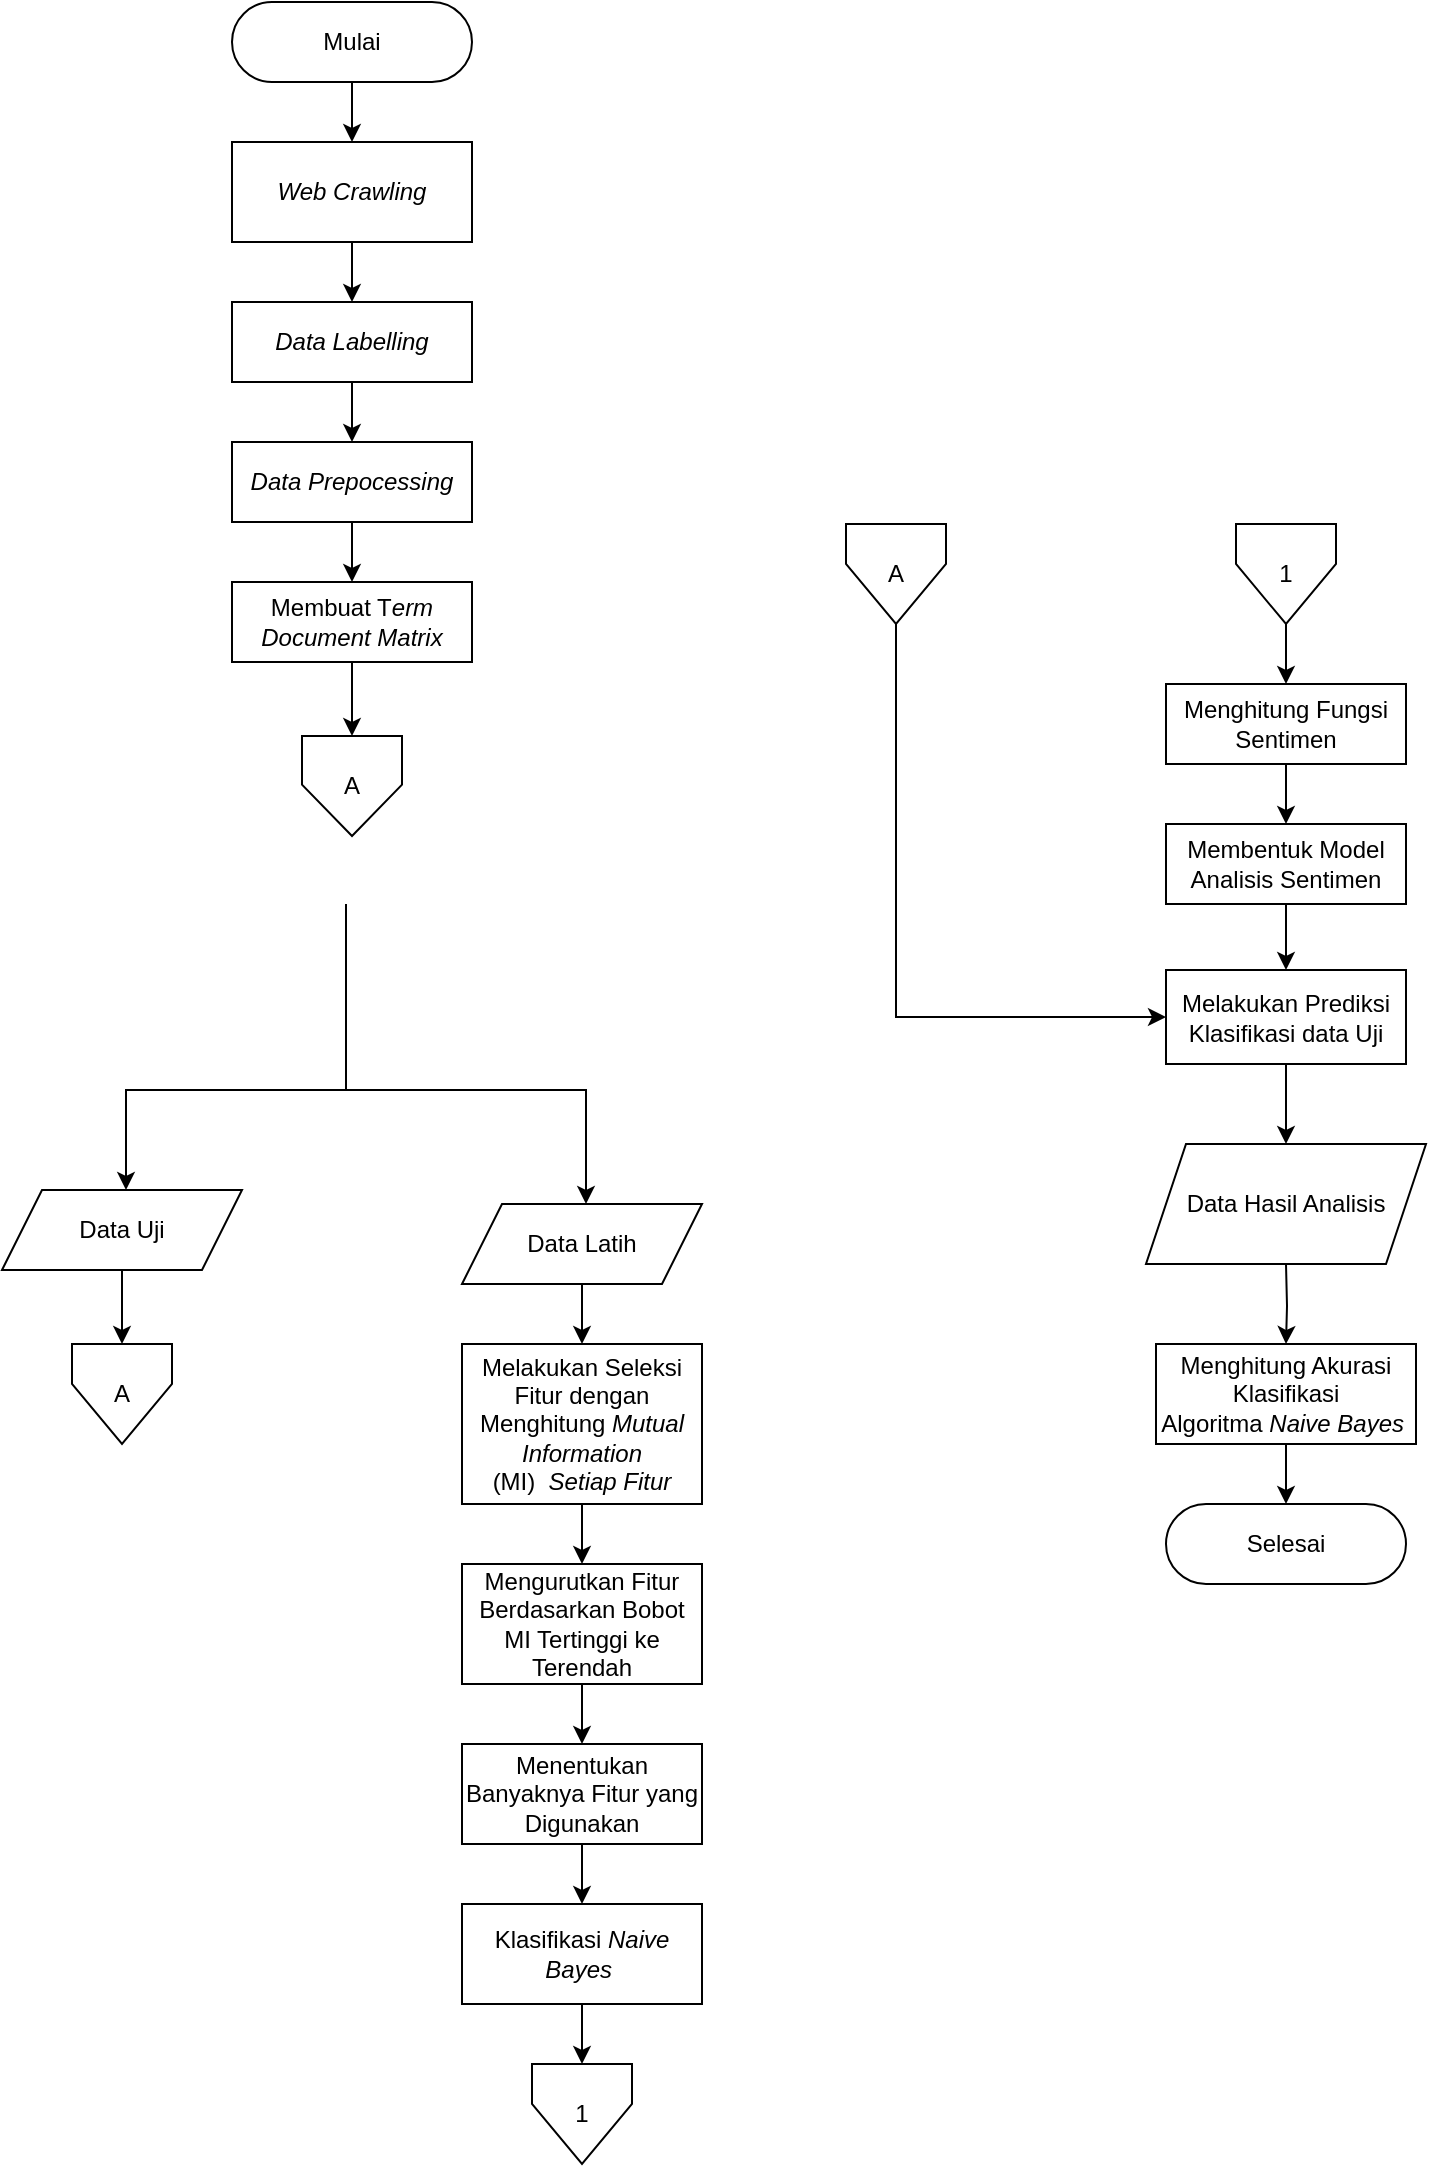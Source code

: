 <mxfile version="20.4.0" type="github">
  <diagram id="C5RBs43oDa-KdzZeNtuy" name="Page-1">
    <mxGraphModel dx="2607" dy="1827" grid="0" gridSize="10" guides="1" tooltips="1" connect="1" arrows="1" fold="1" page="0" pageScale="1" pageWidth="827" pageHeight="1169" math="0" shadow="0">
      <root>
        <mxCell id="WIyWlLk6GJQsqaUBKTNV-0" />
        <mxCell id="WIyWlLk6GJQsqaUBKTNV-1" parent="WIyWlLk6GJQsqaUBKTNV-0" />
        <mxCell id="WIyWlLk6GJQsqaUBKTNV-3" value="Mulai" style="rounded=1;whiteSpace=wrap;html=1;fontSize=12;glass=0;strokeWidth=1;shadow=0;arcSize=50;" parent="WIyWlLk6GJQsqaUBKTNV-1" vertex="1">
          <mxGeometry x="163" y="-151" width="120" height="40" as="geometry" />
        </mxCell>
        <mxCell id="0ThdfFZHO9jcD33XFk8l-0" value="" style="endArrow=classic;html=1;rounded=0;exitX=0.5;exitY=1;exitDx=0;exitDy=0;entryX=0.5;entryY=0;entryDx=0;entryDy=0;" parent="WIyWlLk6GJQsqaUBKTNV-1" source="WIyWlLk6GJQsqaUBKTNV-3" target="0ThdfFZHO9jcD33XFk8l-1" edge="1">
          <mxGeometry width="50" height="50" relative="1" as="geometry">
            <mxPoint x="203" y="19" as="sourcePoint" />
            <mxPoint x="223" y="-61" as="targetPoint" />
          </mxGeometry>
        </mxCell>
        <mxCell id="0ThdfFZHO9jcD33XFk8l-1" value="&lt;i&gt;&lt;span lang=&quot;EN-AU&quot;&gt;Web Crawling&lt;/span&gt;&lt;/i&gt;&lt;span lang=&quot;EN-AU&quot;&gt;&lt;/span&gt;" style="rounded=0;whiteSpace=wrap;html=1;" parent="WIyWlLk6GJQsqaUBKTNV-1" vertex="1">
          <mxGeometry x="163" y="-81" width="120" height="50" as="geometry" />
        </mxCell>
        <mxCell id="0ThdfFZHO9jcD33XFk8l-3" value="" style="endArrow=classic;html=1;rounded=0;entryX=0.5;entryY=0;entryDx=0;entryDy=0;exitX=0.5;exitY=1;exitDx=0;exitDy=0;" parent="WIyWlLk6GJQsqaUBKTNV-1" source="0ThdfFZHO9jcD33XFk8l-1" target="0ThdfFZHO9jcD33XFk8l-4" edge="1">
          <mxGeometry width="50" height="50" relative="1" as="geometry">
            <mxPoint x="223" y="-31" as="sourcePoint" />
            <mxPoint x="223" y="19" as="targetPoint" />
          </mxGeometry>
        </mxCell>
        <mxCell id="0ThdfFZHO9jcD33XFk8l-4" value="&lt;i&gt;Data Labelling&lt;/i&gt;" style="rounded=0;whiteSpace=wrap;html=1;" parent="WIyWlLk6GJQsqaUBKTNV-1" vertex="1">
          <mxGeometry x="163" y="-1" width="120" height="40" as="geometry" />
        </mxCell>
        <mxCell id="0ThdfFZHO9jcD33XFk8l-47" value="" style="edgeStyle=segmentEdgeStyle;endArrow=classic;html=1;rounded=0;" parent="WIyWlLk6GJQsqaUBKTNV-1" target="0ThdfFZHO9jcD33XFk8l-116" edge="1">
          <mxGeometry width="50" height="50" relative="1" as="geometry">
            <mxPoint x="220" y="300" as="sourcePoint" />
            <mxPoint x="110" y="380" as="targetPoint" />
            <Array as="points">
              <mxPoint x="220" y="393" />
              <mxPoint x="110" y="393" />
            </Array>
          </mxGeometry>
        </mxCell>
        <mxCell id="0ThdfFZHO9jcD33XFk8l-53" value="" style="edgeStyle=segmentEdgeStyle;endArrow=classic;html=1;rounded=0;" parent="WIyWlLk6GJQsqaUBKTNV-1" target="0ThdfFZHO9jcD33XFk8l-117" edge="1">
          <mxGeometry width="50" height="50" relative="1" as="geometry">
            <mxPoint x="220" y="307" as="sourcePoint" />
            <mxPoint x="349" y="447" as="targetPoint" />
            <Array as="points">
              <mxPoint x="220" y="393" />
              <mxPoint x="340" y="393" />
            </Array>
          </mxGeometry>
        </mxCell>
        <mxCell id="0ThdfFZHO9jcD33XFk8l-54" value="&lt;i&gt;Data Prepocessing&lt;/i&gt;" style="rounded=1;whiteSpace=wrap;html=1;fontSize=12;glass=0;strokeWidth=1;shadow=0;arcSize=0;" parent="WIyWlLk6GJQsqaUBKTNV-1" vertex="1">
          <mxGeometry x="163" y="69" width="120" height="40" as="geometry" />
        </mxCell>
        <mxCell id="0ThdfFZHO9jcD33XFk8l-58" value="" style="endArrow=classic;html=1;rounded=0;entryX=0.5;entryY=0;entryDx=0;entryDy=0;" parent="WIyWlLk6GJQsqaUBKTNV-1" source="0ThdfFZHO9jcD33XFk8l-4" target="0ThdfFZHO9jcD33XFk8l-54" edge="1">
          <mxGeometry width="50" height="50" relative="1" as="geometry">
            <mxPoint x="223" y="49" as="sourcePoint" />
            <mxPoint x="333" y="23" as="targetPoint" />
          </mxGeometry>
        </mxCell>
        <mxCell id="0ThdfFZHO9jcD33XFk8l-59" value="Membuat T&lt;i&gt;erm Document Matrix&lt;/i&gt;" style="rounded=1;whiteSpace=wrap;html=1;fontSize=12;glass=0;strokeWidth=1;shadow=0;arcSize=0;" parent="WIyWlLk6GJQsqaUBKTNV-1" vertex="1">
          <mxGeometry x="163" y="139" width="120" height="40" as="geometry" />
        </mxCell>
        <mxCell id="0ThdfFZHO9jcD33XFk8l-68" value="" style="edgeStyle=none;rounded=0;orthogonalLoop=1;jettySize=auto;html=1;strokeColor=#FFFFFF;" parent="WIyWlLk6GJQsqaUBKTNV-1" target="0ThdfFZHO9jcD33XFk8l-65" edge="1">
          <mxGeometry relative="1" as="geometry">
            <mxPoint x="338" y="490" as="sourcePoint" />
          </mxGeometry>
        </mxCell>
        <mxCell id="0ThdfFZHO9jcD33XFk8l-69" value="" style="edgeStyle=none;rounded=0;orthogonalLoop=1;jettySize=auto;html=1;strokeColor=#FFFFFF;" parent="WIyWlLk6GJQsqaUBKTNV-1" target="0ThdfFZHO9jcD33XFk8l-65" edge="1">
          <mxGeometry relative="1" as="geometry">
            <mxPoint x="338" y="490" as="sourcePoint" />
          </mxGeometry>
        </mxCell>
        <mxCell id="0ThdfFZHO9jcD33XFk8l-65" value="Melakukan Seleksi Fitur dengan Menghitung &lt;i&gt;Mutual Information &lt;/i&gt;(MI)&amp;nbsp;&lt;i&gt;&amp;nbsp;Setiap Fitur&lt;/i&gt;" style="rounded=1;whiteSpace=wrap;html=1;fontSize=12;glass=0;strokeWidth=1;shadow=0;arcSize=0;" parent="WIyWlLk6GJQsqaUBKTNV-1" vertex="1">
          <mxGeometry x="278" y="520" width="120" height="80" as="geometry" />
        </mxCell>
        <mxCell id="0ThdfFZHO9jcD33XFk8l-66" value="" style="endArrow=classic;html=1;rounded=0;entryX=0.5;entryY=0;entryDx=0;entryDy=0;" parent="WIyWlLk6GJQsqaUBKTNV-1" source="0ThdfFZHO9jcD33XFk8l-117" target="0ThdfFZHO9jcD33XFk8l-65" edge="1">
          <mxGeometry width="50" height="50" relative="1" as="geometry">
            <mxPoint x="338" y="490" as="sourcePoint" />
            <mxPoint x="448" y="464" as="targetPoint" />
          </mxGeometry>
        </mxCell>
        <mxCell id="0ThdfFZHO9jcD33XFk8l-70" value="" style="edgeStyle=none;rounded=0;orthogonalLoop=1;jettySize=auto;html=1;strokeColor=#FFFFFF;" parent="WIyWlLk6GJQsqaUBKTNV-1" target="0ThdfFZHO9jcD33XFk8l-74" edge="1">
          <mxGeometry relative="1" as="geometry">
            <mxPoint x="338" y="690" as="sourcePoint" />
          </mxGeometry>
        </mxCell>
        <mxCell id="0ThdfFZHO9jcD33XFk8l-71" value="" style="edgeStyle=none;rounded=0;orthogonalLoop=1;jettySize=auto;html=1;strokeColor=#FFFFFF;" parent="WIyWlLk6GJQsqaUBKTNV-1" target="0ThdfFZHO9jcD33XFk8l-74" edge="1">
          <mxGeometry relative="1" as="geometry">
            <mxPoint x="338" y="690" as="sourcePoint" />
          </mxGeometry>
        </mxCell>
        <mxCell id="0ThdfFZHO9jcD33XFk8l-72" value="Mengurutkan Fitur Berdasarkan Bobot MI Tertinggi ke Terendah" style="rounded=1;whiteSpace=wrap;html=1;fontSize=12;glass=0;strokeWidth=1;shadow=0;arcSize=0;" parent="WIyWlLk6GJQsqaUBKTNV-1" vertex="1">
          <mxGeometry x="278" y="630" width="120" height="60" as="geometry" />
        </mxCell>
        <mxCell id="0ThdfFZHO9jcD33XFk8l-73" value="" style="endArrow=classic;html=1;rounded=0;entryX=0.5;entryY=0;entryDx=0;entryDy=0;" parent="WIyWlLk6GJQsqaUBKTNV-1" source="0ThdfFZHO9jcD33XFk8l-65" target="0ThdfFZHO9jcD33XFk8l-72" edge="1">
          <mxGeometry width="50" height="50" relative="1" as="geometry">
            <mxPoint x="338" y="560" as="sourcePoint" />
            <mxPoint x="448" y="534" as="targetPoint" />
          </mxGeometry>
        </mxCell>
        <mxCell id="0ThdfFZHO9jcD33XFk8l-74" value="Menentukan Banyaknya Fitur yang Digunakan" style="rounded=1;whiteSpace=wrap;html=1;fontSize=12;glass=0;strokeWidth=1;shadow=0;arcSize=0;" parent="WIyWlLk6GJQsqaUBKTNV-1" vertex="1">
          <mxGeometry x="278" y="720" width="120" height="50" as="geometry" />
        </mxCell>
        <mxCell id="0ThdfFZHO9jcD33XFk8l-75" value="" style="endArrow=classic;html=1;rounded=0;entryX=0.5;entryY=0;entryDx=0;entryDy=0;" parent="WIyWlLk6GJQsqaUBKTNV-1" source="0ThdfFZHO9jcD33XFk8l-72" target="0ThdfFZHO9jcD33XFk8l-74" edge="1">
          <mxGeometry width="50" height="50" relative="1" as="geometry">
            <mxPoint x="338" y="690" as="sourcePoint" />
            <mxPoint x="448" y="664" as="targetPoint" />
          </mxGeometry>
        </mxCell>
        <mxCell id="0ThdfFZHO9jcD33XFk8l-77" value="" style="endArrow=classic;html=1;rounded=0;entryX=0.5;entryY=0;entryDx=0;entryDy=0;" parent="WIyWlLk6GJQsqaUBKTNV-1" source="0ThdfFZHO9jcD33XFk8l-116" target="0ThdfFZHO9jcD33XFk8l-83" edge="1">
          <mxGeometry width="50" height="50" relative="1" as="geometry">
            <mxPoint x="148" y="600" as="sourcePoint" />
            <mxPoint x="108" y="630" as="targetPoint" />
          </mxGeometry>
        </mxCell>
        <mxCell id="0ThdfFZHO9jcD33XFk8l-78" value="" style="edgeStyle=none;rounded=0;orthogonalLoop=1;jettySize=auto;html=1;strokeColor=#FFFFFF;" parent="WIyWlLk6GJQsqaUBKTNV-1" target="0ThdfFZHO9jcD33XFk8l-80" edge="1">
          <mxGeometry relative="1" as="geometry">
            <mxPoint x="338" y="770" as="sourcePoint" />
          </mxGeometry>
        </mxCell>
        <mxCell id="0ThdfFZHO9jcD33XFk8l-79" value="" style="edgeStyle=none;rounded=0;orthogonalLoop=1;jettySize=auto;html=1;strokeColor=#FFFFFF;" parent="WIyWlLk6GJQsqaUBKTNV-1" target="0ThdfFZHO9jcD33XFk8l-80" edge="1">
          <mxGeometry relative="1" as="geometry">
            <mxPoint x="338" y="770" as="sourcePoint" />
          </mxGeometry>
        </mxCell>
        <mxCell id="0ThdfFZHO9jcD33XFk8l-80" value="Klasifikasi &lt;i&gt;Naive Bayes&amp;nbsp;&lt;/i&gt;" style="rounded=1;whiteSpace=wrap;html=1;fontSize=12;glass=0;strokeWidth=1;shadow=0;arcSize=0;" parent="WIyWlLk6GJQsqaUBKTNV-1" vertex="1">
          <mxGeometry x="278" y="800" width="120" height="50" as="geometry" />
        </mxCell>
        <mxCell id="0ThdfFZHO9jcD33XFk8l-81" value="" style="endArrow=classic;html=1;rounded=0;entryX=0.5;entryY=0;entryDx=0;entryDy=0;" parent="WIyWlLk6GJQsqaUBKTNV-1" target="0ThdfFZHO9jcD33XFk8l-80" edge="1">
          <mxGeometry width="50" height="50" relative="1" as="geometry">
            <mxPoint x="338" y="770" as="sourcePoint" />
            <mxPoint x="448" y="744" as="targetPoint" />
          </mxGeometry>
        </mxCell>
        <mxCell id="0ThdfFZHO9jcD33XFk8l-83" value="A" style="shape=offPageConnector;whiteSpace=wrap;html=1;size=0.6;" parent="WIyWlLk6GJQsqaUBKTNV-1" vertex="1">
          <mxGeometry x="83" y="520" width="50" height="50" as="geometry" />
        </mxCell>
        <mxCell id="0ThdfFZHO9jcD33XFk8l-86" value="" style="endArrow=classic;html=1;rounded=0;entryX=0.5;entryY=0;entryDx=0;entryDy=0;" parent="WIyWlLk6GJQsqaUBKTNV-1" source="0ThdfFZHO9jcD33XFk8l-80" target="0ThdfFZHO9jcD33XFk8l-87" edge="1">
          <mxGeometry width="50" height="50" relative="1" as="geometry">
            <mxPoint x="338" y="850" as="sourcePoint" />
            <mxPoint x="338" y="880" as="targetPoint" />
          </mxGeometry>
        </mxCell>
        <mxCell id="0ThdfFZHO9jcD33XFk8l-87" value="1" style="shape=offPageConnector;whiteSpace=wrap;html=1;size=0.6;" parent="WIyWlLk6GJQsqaUBKTNV-1" vertex="1">
          <mxGeometry x="313" y="880" width="50" height="50" as="geometry" />
        </mxCell>
        <mxCell id="0ThdfFZHO9jcD33XFk8l-88" value="1" style="shape=offPageConnector;whiteSpace=wrap;html=1;size=0.6;" parent="WIyWlLk6GJQsqaUBKTNV-1" vertex="1">
          <mxGeometry x="665" y="110" width="50" height="50" as="geometry" />
        </mxCell>
        <mxCell id="0ThdfFZHO9jcD33XFk8l-89" value="&lt;div&gt;Menghitung Fungsi Sentimen&lt;/div&gt;" style="rounded=1;whiteSpace=wrap;html=1;fontSize=12;glass=0;strokeWidth=1;shadow=0;arcSize=0;" parent="WIyWlLk6GJQsqaUBKTNV-1" vertex="1">
          <mxGeometry x="630" y="190" width="120" height="40" as="geometry" />
        </mxCell>
        <mxCell id="0ThdfFZHO9jcD33XFk8l-90" value="" style="endArrow=classic;html=1;rounded=0;entryX=0.5;entryY=0;entryDx=0;entryDy=0;exitX=0.5;exitY=1;exitDx=0;exitDy=0;" parent="WIyWlLk6GJQsqaUBKTNV-1" source="0ThdfFZHO9jcD33XFk8l-88" target="0ThdfFZHO9jcD33XFk8l-89" edge="1">
          <mxGeometry width="50" height="50" relative="1" as="geometry">
            <mxPoint x="695" y="160" as="sourcePoint" />
            <mxPoint x="800" y="134" as="targetPoint" />
          </mxGeometry>
        </mxCell>
        <mxCell id="pB8tUn6jKnpZCinfHcbz-3" value="" style="edgeStyle=orthogonalEdgeStyle;rounded=0;orthogonalLoop=1;jettySize=auto;html=1;" parent="WIyWlLk6GJQsqaUBKTNV-1" source="0ThdfFZHO9jcD33XFk8l-93" target="pB8tUn6jKnpZCinfHcbz-2" edge="1">
          <mxGeometry relative="1" as="geometry" />
        </mxCell>
        <mxCell id="0ThdfFZHO9jcD33XFk8l-93" value="&lt;div&gt;Membentuk Model Analisis Sentimen&lt;/div&gt;" style="rounded=1;whiteSpace=wrap;html=1;fontSize=12;glass=0;strokeWidth=1;shadow=0;arcSize=0;" parent="WIyWlLk6GJQsqaUBKTNV-1" vertex="1">
          <mxGeometry x="630" y="260" width="120" height="40" as="geometry" />
        </mxCell>
        <mxCell id="0ThdfFZHO9jcD33XFk8l-94" value="" style="endArrow=classic;html=1;rounded=0;entryX=0.5;entryY=0;entryDx=0;entryDy=0;" parent="WIyWlLk6GJQsqaUBKTNV-1" source="0ThdfFZHO9jcD33XFk8l-89" target="0ThdfFZHO9jcD33XFk8l-93" edge="1">
          <mxGeometry width="50" height="50" relative="1" as="geometry">
            <mxPoint x="690" y="230" as="sourcePoint" />
            <mxPoint x="800" y="204" as="targetPoint" />
          </mxGeometry>
        </mxCell>
        <mxCell id="pB8tUn6jKnpZCinfHcbz-12" value="" style="edgeStyle=orthogonalEdgeStyle;rounded=0;orthogonalLoop=1;jettySize=auto;html=1;entryX=0.5;entryY=0;entryDx=0;entryDy=0;" parent="WIyWlLk6GJQsqaUBKTNV-1" source="0ThdfFZHO9jcD33XFk8l-97" target="pB8tUn6jKnpZCinfHcbz-14" edge="1">
          <mxGeometry relative="1" as="geometry">
            <mxPoint x="690.067" y="600" as="targetPoint" />
          </mxGeometry>
        </mxCell>
        <mxCell id="0ThdfFZHO9jcD33XFk8l-97" value="Menghitung Akurasi Klasifikasi Algoritma&amp;nbsp;&lt;i&gt;Naive Bayes&amp;nbsp;&lt;/i&gt;" style="rounded=1;whiteSpace=wrap;html=1;fontSize=12;glass=0;strokeWidth=1;shadow=0;arcSize=0;" parent="WIyWlLk6GJQsqaUBKTNV-1" vertex="1">
          <mxGeometry x="625" y="520" width="130" height="50" as="geometry" />
        </mxCell>
        <mxCell id="0ThdfFZHO9jcD33XFk8l-101" value="A" style="shape=offPageConnector;whiteSpace=wrap;html=1;size=0.6;" parent="WIyWlLk6GJQsqaUBKTNV-1" vertex="1">
          <mxGeometry x="470" y="110" width="50" height="50" as="geometry" />
        </mxCell>
        <mxCell id="0ThdfFZHO9jcD33XFk8l-103" value="" style="edgeStyle=segmentEdgeStyle;endArrow=classic;html=1;rounded=0;exitX=0.5;exitY=1;exitDx=0;exitDy=0;entryX=0;entryY=0.5;entryDx=0;entryDy=0;" parent="WIyWlLk6GJQsqaUBKTNV-1" source="0ThdfFZHO9jcD33XFk8l-101" target="pB8tUn6jKnpZCinfHcbz-2" edge="1">
          <mxGeometry width="50" height="50" relative="1" as="geometry">
            <mxPoint x="390" y="310" as="sourcePoint" />
            <mxPoint x="620" y="357" as="targetPoint" />
            <Array as="points">
              <mxPoint x="495" y="357" />
            </Array>
          </mxGeometry>
        </mxCell>
        <mxCell id="0ThdfFZHO9jcD33XFk8l-116" value="Data Uji" style="shape=parallelogram;perimeter=parallelogramPerimeter;whiteSpace=wrap;html=1;fixedSize=1;" parent="WIyWlLk6GJQsqaUBKTNV-1" vertex="1">
          <mxGeometry x="48" y="443" width="120" height="40" as="geometry" />
        </mxCell>
        <mxCell id="0ThdfFZHO9jcD33XFk8l-117" value="Data Latih" style="shape=parallelogram;perimeter=parallelogramPerimeter;whiteSpace=wrap;html=1;fixedSize=1;" parent="WIyWlLk6GJQsqaUBKTNV-1" vertex="1">
          <mxGeometry x="278" y="450" width="120" height="40" as="geometry" />
        </mxCell>
        <mxCell id="uJRNMO8f1zM0VglInbZG-2" value="" style="endArrow=classic;html=1;rounded=0;exitX=0.5;exitY=1;exitDx=0;exitDy=0;entryX=0.5;entryY=0;entryDx=0;entryDy=0;" parent="WIyWlLk6GJQsqaUBKTNV-1" source="0ThdfFZHO9jcD33XFk8l-54" target="0ThdfFZHO9jcD33XFk8l-59" edge="1">
          <mxGeometry width="50" height="50" relative="1" as="geometry">
            <mxPoint x="113" y="279" as="sourcePoint" />
            <mxPoint x="143" y="329" as="targetPoint" />
          </mxGeometry>
        </mxCell>
        <mxCell id="pB8tUn6jKnpZCinfHcbz-10" value="" style="edgeStyle=orthogonalEdgeStyle;rounded=0;orthogonalLoop=1;jettySize=auto;html=1;" parent="WIyWlLk6GJQsqaUBKTNV-1" source="pB8tUn6jKnpZCinfHcbz-2" target="pB8tUn6jKnpZCinfHcbz-9" edge="1">
          <mxGeometry relative="1" as="geometry" />
        </mxCell>
        <mxCell id="pB8tUn6jKnpZCinfHcbz-2" value="Melakukan Prediksi Klasifikasi data Uji" style="whiteSpace=wrap;html=1;rounded=1;glass=0;strokeWidth=1;shadow=0;arcSize=0;" parent="WIyWlLk6GJQsqaUBKTNV-1" vertex="1">
          <mxGeometry x="630" y="333" width="120" height="47" as="geometry" />
        </mxCell>
        <mxCell id="pB8tUn6jKnpZCinfHcbz-8" value="" style="edgeStyle=orthogonalEdgeStyle;rounded=0;orthogonalLoop=1;jettySize=auto;html=1;" parent="WIyWlLk6GJQsqaUBKTNV-1" target="0ThdfFZHO9jcD33XFk8l-97" edge="1">
          <mxGeometry relative="1" as="geometry">
            <mxPoint x="690" y="480" as="sourcePoint" />
          </mxGeometry>
        </mxCell>
        <mxCell id="pB8tUn6jKnpZCinfHcbz-9" value="Data Hasil Analisis" style="shape=parallelogram;perimeter=parallelogramPerimeter;whiteSpace=wrap;html=1;fixedSize=1;rounded=1;glass=0;strokeWidth=1;shadow=0;arcSize=0;" parent="WIyWlLk6GJQsqaUBKTNV-1" vertex="1">
          <mxGeometry x="620" y="420" width="140" height="60" as="geometry" />
        </mxCell>
        <mxCell id="pB8tUn6jKnpZCinfHcbz-14" value="Selesai" style="rounded=1;whiteSpace=wrap;html=1;fontSize=12;glass=0;strokeWidth=1;shadow=0;arcSize=50;" parent="WIyWlLk6GJQsqaUBKTNV-1" vertex="1">
          <mxGeometry x="630" y="600" width="120" height="40" as="geometry" />
        </mxCell>
        <mxCell id="pB8tUn6jKnpZCinfHcbz-16" value="" style="endArrow=classic;html=1;rounded=0;entryX=0.5;entryY=0;entryDx=0;entryDy=0;exitX=0.5;exitY=1;exitDx=0;exitDy=0;" parent="WIyWlLk6GJQsqaUBKTNV-1" source="0ThdfFZHO9jcD33XFk8l-59" target="pB8tUn6jKnpZCinfHcbz-17" edge="1">
          <mxGeometry width="50" height="50" relative="1" as="geometry">
            <mxPoint x="223" y="179" as="sourcePoint" />
            <mxPoint x="223" y="326" as="targetPoint" />
          </mxGeometry>
        </mxCell>
        <mxCell id="pB8tUn6jKnpZCinfHcbz-17" value="A" style="shape=offPageConnector;whiteSpace=wrap;html=1;size=0.513;" parent="WIyWlLk6GJQsqaUBKTNV-1" vertex="1">
          <mxGeometry x="198" y="216" width="50" height="50" as="geometry" />
        </mxCell>
      </root>
    </mxGraphModel>
  </diagram>
</mxfile>
